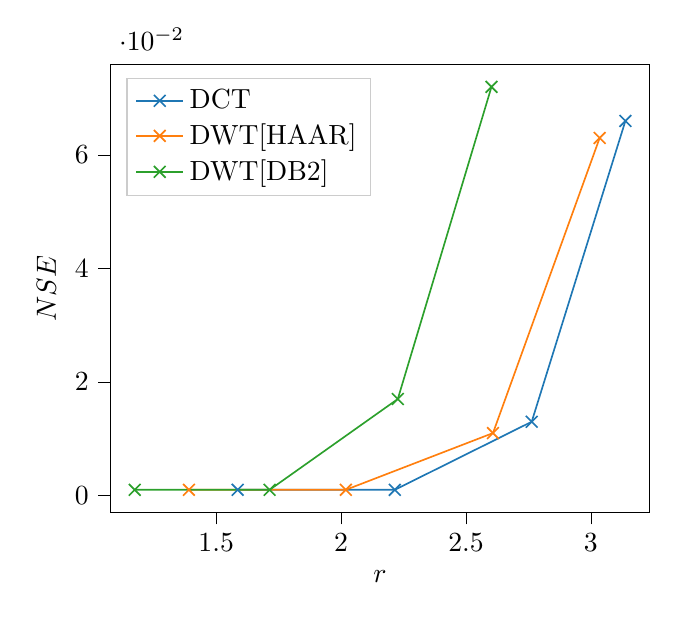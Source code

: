 % This file was created with tikzplotlib v0.10.1.
\begin{tikzpicture}

\definecolor{darkgray176}{RGB}{176,176,176}
\definecolor{darkorange25512714}{RGB}{255,127,14}
\definecolor{forestgreen4416044}{RGB}{44,160,44}
\definecolor{lightgray204}{RGB}{204,204,204}
\definecolor{steelblue31119180}{RGB}{31,119,180}

\begin{axis}[
legend cell align={left},
legend style={
  fill opacity=0.8,
  draw opacity=1,
  text opacity=1,
  at={(0.03,0.97)},
  anchor=north west,
  draw=lightgray204
},
tick align=outside,
tick pos=left,
x grid style={darkgray176},
xlabel={\(\displaystyle r\)},
xmin=1.076, xmax=3.236,
xtick style={color=black},
y grid style={darkgray176},
ylabel={\(\displaystyle NSE\)},
ymin=-0.003, ymax=0.076,
ytick style={color=black}
]
\addplot [semithick, steelblue31119180, mark=x, mark size=3.0, mark options={solid}]
table {%
3.138 0.066
2.763 0.013
2.215 0.001
1.586 0.001
};
\addlegendentry{DCT}
\addplot [semithick, darkorange25512714, mark=x, mark size=3.0, mark options={solid}]
table {%
3.035 0.063
2.608 0.011
2.019 0.001
1.391 0.001
};
\addlegendentry{DWT[HAAR]}
\addplot [semithick, forestgreen4416044, mark=x, mark size=3.0, mark options={solid}]
table {%
2.602 0.072
2.227 0.017
1.714 0.001
1.174 0.001
};
\addlegendentry{DWT[DB2]}
\end{axis}

\end{tikzpicture}
